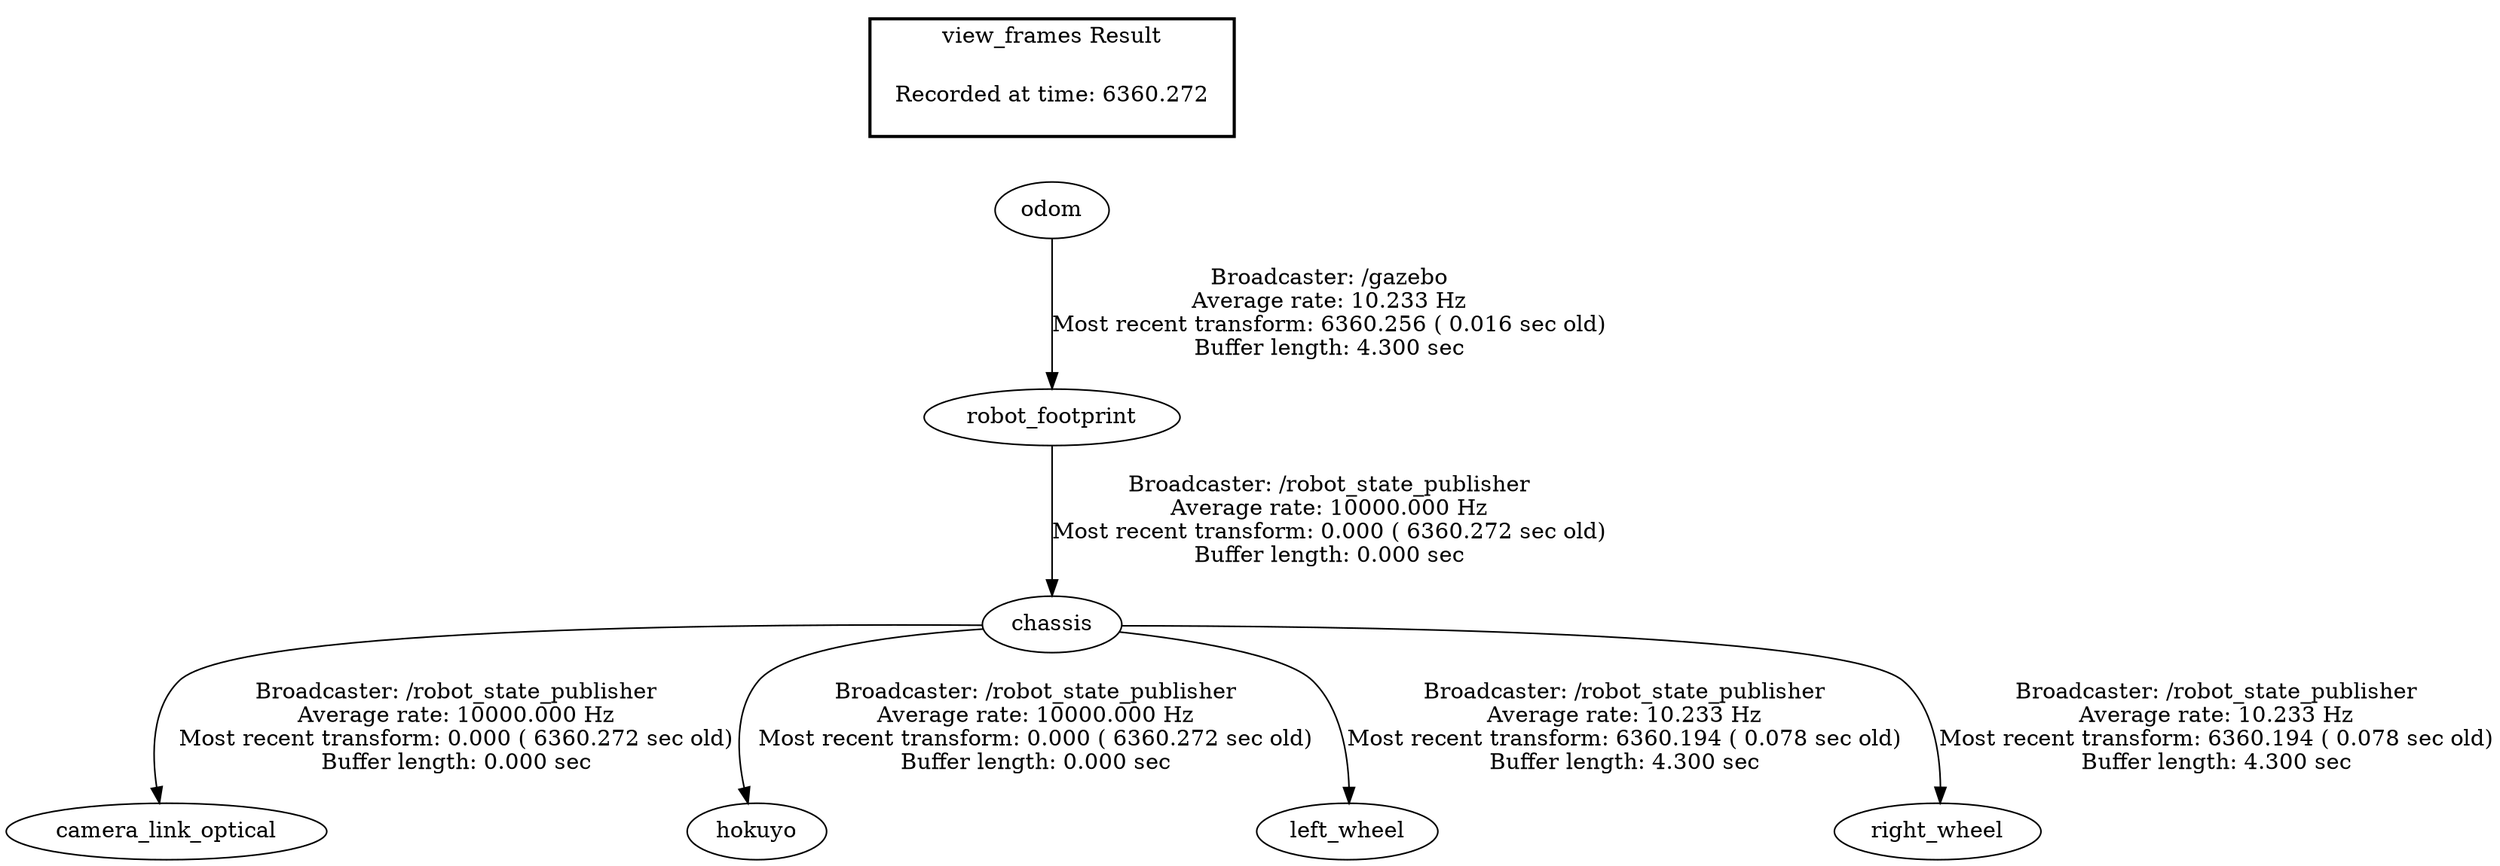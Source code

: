 digraph G {
"chassis" -> "camera_link_optical"[label="Broadcaster: /robot_state_publisher\nAverage rate: 10000.000 Hz\nMost recent transform: 0.000 ( 6360.272 sec old)\nBuffer length: 0.000 sec\n"];
"robot_footprint" -> "chassis"[label="Broadcaster: /robot_state_publisher\nAverage rate: 10000.000 Hz\nMost recent transform: 0.000 ( 6360.272 sec old)\nBuffer length: 0.000 sec\n"];
"chassis" -> "hokuyo"[label="Broadcaster: /robot_state_publisher\nAverage rate: 10000.000 Hz\nMost recent transform: 0.000 ( 6360.272 sec old)\nBuffer length: 0.000 sec\n"];
"odom" -> "robot_footprint"[label="Broadcaster: /gazebo\nAverage rate: 10.233 Hz\nMost recent transform: 6360.256 ( 0.016 sec old)\nBuffer length: 4.300 sec\n"];
"chassis" -> "left_wheel"[label="Broadcaster: /robot_state_publisher\nAverage rate: 10.233 Hz\nMost recent transform: 6360.194 ( 0.078 sec old)\nBuffer length: 4.300 sec\n"];
"chassis" -> "right_wheel"[label="Broadcaster: /robot_state_publisher\nAverage rate: 10.233 Hz\nMost recent transform: 6360.194 ( 0.078 sec old)\nBuffer length: 4.300 sec\n"];
edge [style=invis];
 subgraph cluster_legend { style=bold; color=black; label ="view_frames Result";
"Recorded at time: 6360.272"[ shape=plaintext ] ;
 }->"odom";
}